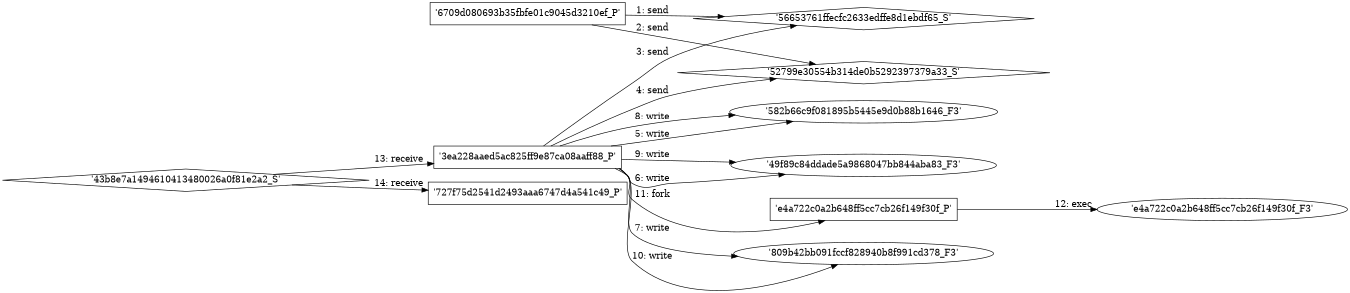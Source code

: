 digraph "D:\Learning\Paper\apt\基于CTI的攻击预警\Dataset\攻击图\ASGfromALLCTI\Ransomware Because OpSec is Hard.dot" {
rankdir="LR"
size="9"
fixedsize="false"
splines="true"
nodesep=0.3
ranksep=0
fontsize=10
overlap="scalexy"
engine= "neato"
	"'56653761ffecfc2633edffe8d1ebdf65_S'" [node_type=Socket shape=diamond]
	"'6709d080693b35fbfe01c9045d3210ef_P'" [node_type=Process shape=box]
	"'6709d080693b35fbfe01c9045d3210ef_P'" -> "'56653761ffecfc2633edffe8d1ebdf65_S'" [label="1: send"]
	"'52799e30554b314de0b5292397379a33_S'" [node_type=Socket shape=diamond]
	"'6709d080693b35fbfe01c9045d3210ef_P'" [node_type=Process shape=box]
	"'6709d080693b35fbfe01c9045d3210ef_P'" -> "'52799e30554b314de0b5292397379a33_S'" [label="2: send"]
	"'56653761ffecfc2633edffe8d1ebdf65_S'" [node_type=Socket shape=diamond]
	"'3ea228aaed5ac825ff9e87ca08aaff88_P'" [node_type=Process shape=box]
	"'3ea228aaed5ac825ff9e87ca08aaff88_P'" -> "'56653761ffecfc2633edffe8d1ebdf65_S'" [label="3: send"]
	"'52799e30554b314de0b5292397379a33_S'" [node_type=Socket shape=diamond]
	"'3ea228aaed5ac825ff9e87ca08aaff88_P'" [node_type=Process shape=box]
	"'3ea228aaed5ac825ff9e87ca08aaff88_P'" -> "'52799e30554b314de0b5292397379a33_S'" [label="4: send"]
	"'582b66c9f081895b5445e9d0b88b1646_F3'" [node_type=file shape=ellipse]
	"'3ea228aaed5ac825ff9e87ca08aaff88_P'" [node_type=Process shape=box]
	"'3ea228aaed5ac825ff9e87ca08aaff88_P'" -> "'582b66c9f081895b5445e9d0b88b1646_F3'" [label="5: write"]
	"'49f89c84ddade5a9868047bb844aba83_F3'" [node_type=file shape=ellipse]
	"'3ea228aaed5ac825ff9e87ca08aaff88_P'" [node_type=Process shape=box]
	"'3ea228aaed5ac825ff9e87ca08aaff88_P'" -> "'49f89c84ddade5a9868047bb844aba83_F3'" [label="6: write"]
	"'809b42bb091fccf828940b8f991cd378_F3'" [node_type=file shape=ellipse]
	"'3ea228aaed5ac825ff9e87ca08aaff88_P'" [node_type=Process shape=box]
	"'3ea228aaed5ac825ff9e87ca08aaff88_P'" -> "'809b42bb091fccf828940b8f991cd378_F3'" [label="7: write"]
	"'582b66c9f081895b5445e9d0b88b1646_F3'" [node_type=file shape=ellipse]
	"'3ea228aaed5ac825ff9e87ca08aaff88_P'" [node_type=Process shape=box]
	"'3ea228aaed5ac825ff9e87ca08aaff88_P'" -> "'582b66c9f081895b5445e9d0b88b1646_F3'" [label="8: write"]
	"'49f89c84ddade5a9868047bb844aba83_F3'" [node_type=file shape=ellipse]
	"'3ea228aaed5ac825ff9e87ca08aaff88_P'" [node_type=Process shape=box]
	"'3ea228aaed5ac825ff9e87ca08aaff88_P'" -> "'49f89c84ddade5a9868047bb844aba83_F3'" [label="9: write"]
	"'809b42bb091fccf828940b8f991cd378_F3'" [node_type=file shape=ellipse]
	"'3ea228aaed5ac825ff9e87ca08aaff88_P'" [node_type=Process shape=box]
	"'3ea228aaed5ac825ff9e87ca08aaff88_P'" -> "'809b42bb091fccf828940b8f991cd378_F3'" [label="10: write"]
	"'3ea228aaed5ac825ff9e87ca08aaff88_P'" [node_type=Process shape=box]
	"'e4a722c0a2b648ff5cc7cb26f149f30f_P'" [node_type=Process shape=box]
	"'3ea228aaed5ac825ff9e87ca08aaff88_P'" -> "'e4a722c0a2b648ff5cc7cb26f149f30f_P'" [label="11: fork"]
	"'e4a722c0a2b648ff5cc7cb26f149f30f_P'" [node_type=Process shape=box]
	"'e4a722c0a2b648ff5cc7cb26f149f30f_F3'" [node_type=File shape=ellipse]
	"'e4a722c0a2b648ff5cc7cb26f149f30f_P'" -> "'e4a722c0a2b648ff5cc7cb26f149f30f_F3'" [label="12: exec"]
	"'3ea228aaed5ac825ff9e87ca08aaff88_P'" [node_type=Process shape=box]
	"'43b8e7a1494610413480026a0f81e2a2_S'" [node_type=Socket shape=diamond]
	"'43b8e7a1494610413480026a0f81e2a2_S'" -> "'3ea228aaed5ac825ff9e87ca08aaff88_P'" [label="13: receive"]
	"'727f75d2541d2493aaa6747d4a541c49_P'" [node_type=Process shape=box]
	"'43b8e7a1494610413480026a0f81e2a2_S'" [node_type=Socket shape=diamond]
	"'43b8e7a1494610413480026a0f81e2a2_S'" -> "'727f75d2541d2493aaa6747d4a541c49_P'" [label="14: receive"]
}
